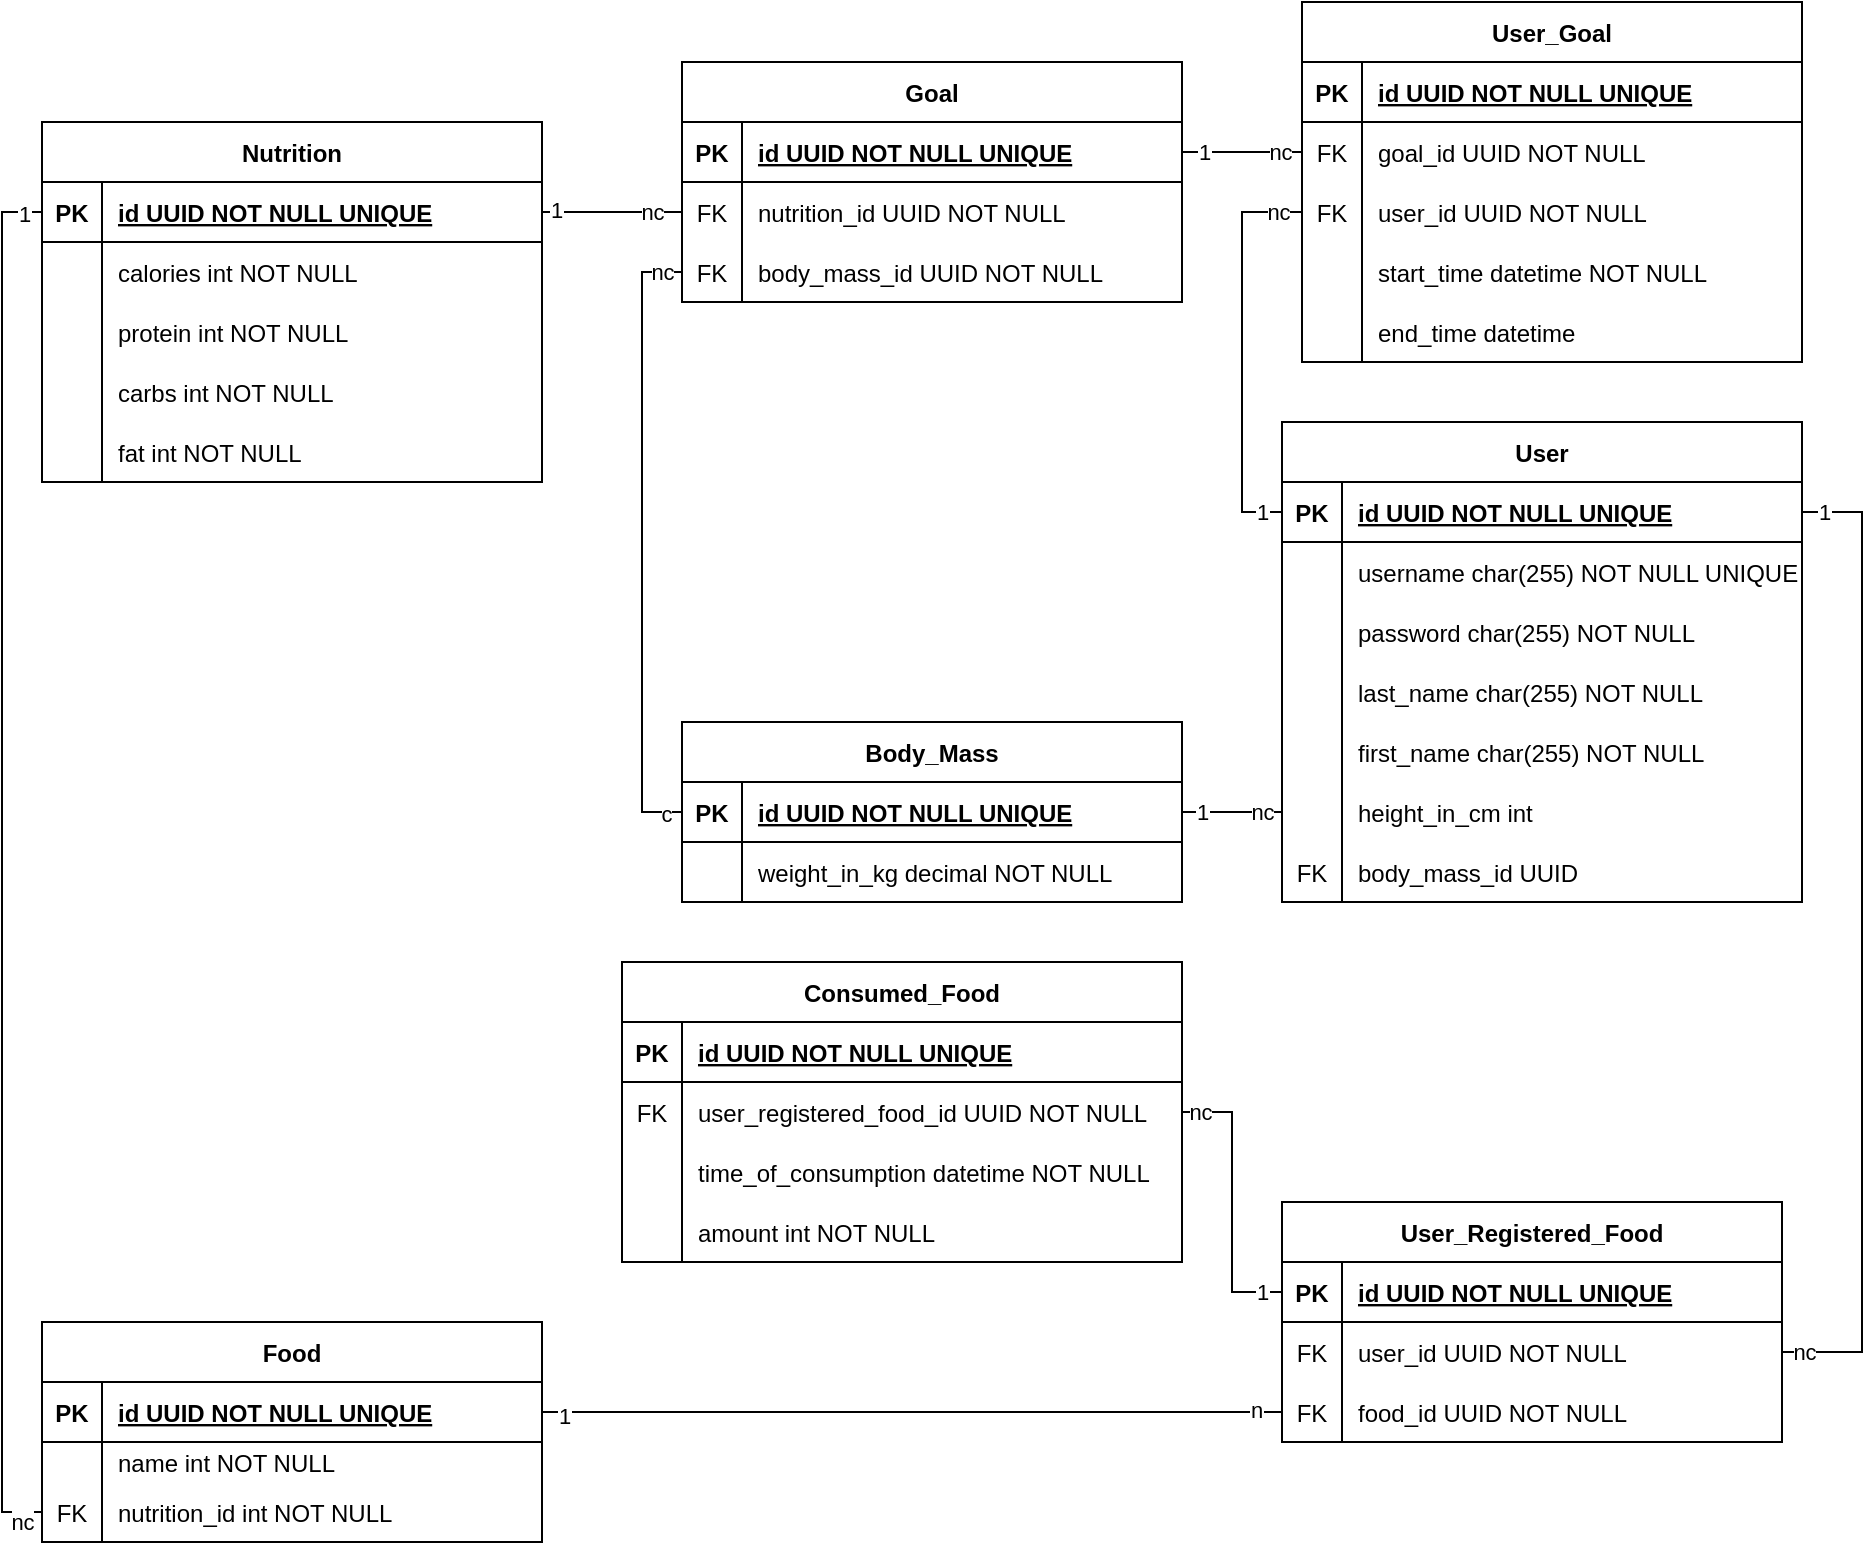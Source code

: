 <mxfile version="20.0.4" type="device"><diagram id="R2lEEEUBdFMjLlhIrx00" name="Page-1"><mxGraphModel dx="2272" dy="1980" grid="1" gridSize="10" guides="1" tooltips="1" connect="1" arrows="1" fold="1" page="1" pageScale="1" pageWidth="850" pageHeight="1100" math="0" shadow="0" extFonts="Permanent Marker^https://fonts.googleapis.com/css?family=Permanent+Marker"><root><mxCell id="0"/><mxCell id="1" parent="0"/><mxCell id="C-vyLk0tnHw3VtMMgP7b-2" value="Body_Mass" style="shape=table;startSize=30;container=1;collapsible=1;childLayout=tableLayout;fixedRows=1;rowLines=0;fontStyle=1;align=center;resizeLast=1;" parent="1" vertex="1"><mxGeometry x="100" y="150" width="250" height="90" as="geometry"/></mxCell><mxCell id="C-vyLk0tnHw3VtMMgP7b-3" value="" style="shape=partialRectangle;collapsible=0;dropTarget=0;pointerEvents=0;fillColor=none;points=[[0,0.5],[1,0.5]];portConstraint=eastwest;top=0;left=0;right=0;bottom=1;" parent="C-vyLk0tnHw3VtMMgP7b-2" vertex="1"><mxGeometry y="30" width="250" height="30" as="geometry"/></mxCell><mxCell id="C-vyLk0tnHw3VtMMgP7b-4" value="PK" style="shape=partialRectangle;overflow=hidden;connectable=0;fillColor=none;top=0;left=0;bottom=0;right=0;fontStyle=1;" parent="C-vyLk0tnHw3VtMMgP7b-3" vertex="1"><mxGeometry width="30" height="30" as="geometry"/></mxCell><mxCell id="C-vyLk0tnHw3VtMMgP7b-5" value="id UUID NOT NULL UNIQUE" style="shape=partialRectangle;overflow=hidden;connectable=0;fillColor=none;top=0;left=0;bottom=0;right=0;align=left;spacingLeft=6;fontStyle=5;" parent="C-vyLk0tnHw3VtMMgP7b-3" vertex="1"><mxGeometry x="30" width="220" height="30" as="geometry"/></mxCell><mxCell id="C-vyLk0tnHw3VtMMgP7b-6" value="" style="shape=partialRectangle;collapsible=0;dropTarget=0;pointerEvents=0;fillColor=none;points=[[0,0.5],[1,0.5]];portConstraint=eastwest;top=0;left=0;right=0;bottom=0;" parent="C-vyLk0tnHw3VtMMgP7b-2" vertex="1"><mxGeometry y="60" width="250" height="30" as="geometry"/></mxCell><mxCell id="C-vyLk0tnHw3VtMMgP7b-7" value="" style="shape=partialRectangle;overflow=hidden;connectable=0;fillColor=none;top=0;left=0;bottom=0;right=0;" parent="C-vyLk0tnHw3VtMMgP7b-6" vertex="1"><mxGeometry width="30" height="30" as="geometry"/></mxCell><mxCell id="C-vyLk0tnHw3VtMMgP7b-8" value="weight_in_kg decimal NOT NULL" style="shape=partialRectangle;overflow=hidden;connectable=0;fillColor=none;top=0;left=0;bottom=0;right=0;align=left;spacingLeft=6;" parent="C-vyLk0tnHw3VtMMgP7b-6" vertex="1"><mxGeometry x="30" width="220" height="30" as="geometry"/></mxCell><mxCell id="C-vyLk0tnHw3VtMMgP7b-23" value="User" style="shape=table;startSize=30;container=1;collapsible=1;childLayout=tableLayout;fixedRows=1;rowLines=0;fontStyle=1;align=center;resizeLast=1;" parent="1" vertex="1"><mxGeometry x="400" width="260" height="240" as="geometry"/></mxCell><mxCell id="C-vyLk0tnHw3VtMMgP7b-24" value="" style="shape=partialRectangle;collapsible=0;dropTarget=0;pointerEvents=0;fillColor=none;points=[[0,0.5],[1,0.5]];portConstraint=eastwest;top=0;left=0;right=0;bottom=1;" parent="C-vyLk0tnHw3VtMMgP7b-23" vertex="1"><mxGeometry y="30" width="260" height="30" as="geometry"/></mxCell><mxCell id="C-vyLk0tnHw3VtMMgP7b-25" value="PK" style="shape=partialRectangle;overflow=hidden;connectable=0;fillColor=none;top=0;left=0;bottom=0;right=0;fontStyle=1;" parent="C-vyLk0tnHw3VtMMgP7b-24" vertex="1"><mxGeometry width="30" height="30" as="geometry"><mxRectangle width="30" height="30" as="alternateBounds"/></mxGeometry></mxCell><mxCell id="C-vyLk0tnHw3VtMMgP7b-26" value="id UUID NOT NULL UNIQUE" style="shape=partialRectangle;overflow=hidden;connectable=0;fillColor=none;top=0;left=0;bottom=0;right=0;align=left;spacingLeft=6;fontStyle=5;" parent="C-vyLk0tnHw3VtMMgP7b-24" vertex="1"><mxGeometry x="30" width="230" height="30" as="geometry"><mxRectangle width="230" height="30" as="alternateBounds"/></mxGeometry></mxCell><mxCell id="C-vyLk0tnHw3VtMMgP7b-27" value="" style="shape=partialRectangle;collapsible=0;dropTarget=0;pointerEvents=0;fillColor=none;points=[[0,0.5],[1,0.5]];portConstraint=eastwest;top=0;left=0;right=0;bottom=0;" parent="C-vyLk0tnHw3VtMMgP7b-23" vertex="1"><mxGeometry y="60" width="260" height="30" as="geometry"/></mxCell><mxCell id="C-vyLk0tnHw3VtMMgP7b-28" value="" style="shape=partialRectangle;overflow=hidden;connectable=0;fillColor=none;top=0;left=0;bottom=0;right=0;" parent="C-vyLk0tnHw3VtMMgP7b-27" vertex="1"><mxGeometry width="30" height="30" as="geometry"><mxRectangle width="30" height="30" as="alternateBounds"/></mxGeometry></mxCell><mxCell id="C-vyLk0tnHw3VtMMgP7b-29" value="username char(255) NOT NULL UNIQUE" style="shape=partialRectangle;overflow=hidden;connectable=0;fillColor=none;top=0;left=0;bottom=0;right=0;align=left;spacingLeft=6;" parent="C-vyLk0tnHw3VtMMgP7b-27" vertex="1"><mxGeometry x="30" width="230" height="30" as="geometry"><mxRectangle width="230" height="30" as="alternateBounds"/></mxGeometry></mxCell><mxCell id="fMJom6vrsL6lcban5fbU-19" value="" style="shape=tableRow;horizontal=0;startSize=0;swimlaneHead=0;swimlaneBody=0;fillColor=none;collapsible=0;dropTarget=0;points=[[0,0.5],[1,0.5]];portConstraint=eastwest;top=0;left=0;right=0;bottom=0;" vertex="1" parent="C-vyLk0tnHw3VtMMgP7b-23"><mxGeometry y="90" width="260" height="30" as="geometry"/></mxCell><mxCell id="fMJom6vrsL6lcban5fbU-20" value="" style="shape=partialRectangle;connectable=0;fillColor=none;top=0;left=0;bottom=0;right=0;editable=1;overflow=hidden;" vertex="1" parent="fMJom6vrsL6lcban5fbU-19"><mxGeometry width="30" height="30" as="geometry"><mxRectangle width="30" height="30" as="alternateBounds"/></mxGeometry></mxCell><mxCell id="fMJom6vrsL6lcban5fbU-21" value="password char(255) NOT NULL " style="shape=partialRectangle;connectable=0;fillColor=none;top=0;left=0;bottom=0;right=0;align=left;spacingLeft=6;overflow=hidden;" vertex="1" parent="fMJom6vrsL6lcban5fbU-19"><mxGeometry x="30" width="230" height="30" as="geometry"><mxRectangle width="230" height="30" as="alternateBounds"/></mxGeometry></mxCell><mxCell id="_75GjJwP0XnBZ_rFwgks-5" value="" style="shape=partialRectangle;collapsible=0;dropTarget=0;pointerEvents=0;fillColor=none;points=[[0,0.5],[1,0.5]];portConstraint=eastwest;top=0;left=0;right=0;bottom=0;" parent="C-vyLk0tnHw3VtMMgP7b-23" vertex="1"><mxGeometry y="120" width="260" height="30" as="geometry"/></mxCell><mxCell id="_75GjJwP0XnBZ_rFwgks-6" value="" style="shape=partialRectangle;overflow=hidden;connectable=0;fillColor=none;top=0;left=0;bottom=0;right=0;" parent="_75GjJwP0XnBZ_rFwgks-5" vertex="1"><mxGeometry width="30" height="30" as="geometry"><mxRectangle width="30" height="30" as="alternateBounds"/></mxGeometry></mxCell><mxCell id="_75GjJwP0XnBZ_rFwgks-7" value="last_name char(255) NOT NULL " style="shape=partialRectangle;overflow=hidden;connectable=0;fillColor=none;top=0;left=0;bottom=0;right=0;align=left;spacingLeft=6;" parent="_75GjJwP0XnBZ_rFwgks-5" vertex="1"><mxGeometry x="30" width="230" height="30" as="geometry"><mxRectangle width="230" height="30" as="alternateBounds"/></mxGeometry></mxCell><mxCell id="_75GjJwP0XnBZ_rFwgks-2" value="" style="shape=partialRectangle;collapsible=0;dropTarget=0;pointerEvents=0;fillColor=none;points=[[0,0.5],[1,0.5]];portConstraint=eastwest;top=0;left=0;right=0;bottom=0;" parent="C-vyLk0tnHw3VtMMgP7b-23" vertex="1"><mxGeometry y="150" width="260" height="30" as="geometry"/></mxCell><mxCell id="_75GjJwP0XnBZ_rFwgks-3" value="" style="shape=partialRectangle;overflow=hidden;connectable=0;fillColor=none;top=0;left=0;bottom=0;right=0;" parent="_75GjJwP0XnBZ_rFwgks-2" vertex="1"><mxGeometry width="30" height="30" as="geometry"><mxRectangle width="30" height="30" as="alternateBounds"/></mxGeometry></mxCell><mxCell id="_75GjJwP0XnBZ_rFwgks-4" value="first_name char(255) NOT NULL " style="shape=partialRectangle;overflow=hidden;connectable=0;fillColor=none;top=0;left=0;bottom=0;right=0;align=left;spacingLeft=6;" parent="_75GjJwP0XnBZ_rFwgks-2" vertex="1"><mxGeometry x="30" width="230" height="30" as="geometry"><mxRectangle width="230" height="30" as="alternateBounds"/></mxGeometry></mxCell><mxCell id="_75GjJwP0XnBZ_rFwgks-8" value="" style="shape=partialRectangle;collapsible=0;dropTarget=0;pointerEvents=0;fillColor=none;points=[[0,0.5],[1,0.5]];portConstraint=eastwest;top=0;left=0;right=0;bottom=0;" parent="C-vyLk0tnHw3VtMMgP7b-23" vertex="1"><mxGeometry y="180" width="260" height="30" as="geometry"/></mxCell><mxCell id="_75GjJwP0XnBZ_rFwgks-9" value="" style="shape=partialRectangle;overflow=hidden;connectable=0;fillColor=none;top=0;left=0;bottom=0;right=0;" parent="_75GjJwP0XnBZ_rFwgks-8" vertex="1"><mxGeometry width="30" height="30" as="geometry"><mxRectangle width="30" height="30" as="alternateBounds"/></mxGeometry></mxCell><mxCell id="_75GjJwP0XnBZ_rFwgks-10" value="height_in_cm int " style="shape=partialRectangle;overflow=hidden;connectable=0;fillColor=none;top=0;left=0;bottom=0;right=0;align=left;spacingLeft=6;" parent="_75GjJwP0XnBZ_rFwgks-8" vertex="1"><mxGeometry x="30" width="230" height="30" as="geometry"><mxRectangle width="230" height="30" as="alternateBounds"/></mxGeometry></mxCell><mxCell id="_75GjJwP0XnBZ_rFwgks-11" value="" style="shape=partialRectangle;collapsible=0;dropTarget=0;pointerEvents=0;fillColor=none;points=[[0,0.5],[1,0.5]];portConstraint=eastwest;top=0;left=0;right=0;bottom=0;" parent="C-vyLk0tnHw3VtMMgP7b-23" vertex="1"><mxGeometry y="210" width="260" height="30" as="geometry"/></mxCell><mxCell id="_75GjJwP0XnBZ_rFwgks-12" value="FK" style="shape=partialRectangle;overflow=hidden;connectable=0;fillColor=none;top=0;left=0;bottom=0;right=0;" parent="_75GjJwP0XnBZ_rFwgks-11" vertex="1"><mxGeometry width="30" height="30" as="geometry"><mxRectangle width="30" height="30" as="alternateBounds"/></mxGeometry></mxCell><mxCell id="_75GjJwP0XnBZ_rFwgks-13" value="body_mass_id UUID" style="shape=partialRectangle;overflow=hidden;connectable=0;fillColor=none;top=0;left=0;bottom=0;right=0;align=left;spacingLeft=6;" parent="_75GjJwP0XnBZ_rFwgks-11" vertex="1"><mxGeometry x="30" width="230" height="30" as="geometry"><mxRectangle width="230" height="30" as="alternateBounds"/></mxGeometry></mxCell><mxCell id="_75GjJwP0XnBZ_rFwgks-14" value="Goal" style="shape=table;startSize=30;container=1;collapsible=1;childLayout=tableLayout;fixedRows=1;rowLines=0;fontStyle=1;align=center;resizeLast=1;" parent="1" vertex="1"><mxGeometry x="100" y="-180" width="250" height="120" as="geometry"/></mxCell><mxCell id="_75GjJwP0XnBZ_rFwgks-15" value="" style="shape=partialRectangle;collapsible=0;dropTarget=0;pointerEvents=0;fillColor=none;points=[[0,0.5],[1,0.5]];portConstraint=eastwest;top=0;left=0;right=0;bottom=1;" parent="_75GjJwP0XnBZ_rFwgks-14" vertex="1"><mxGeometry y="30" width="250" height="30" as="geometry"/></mxCell><mxCell id="_75GjJwP0XnBZ_rFwgks-16" value="PK" style="shape=partialRectangle;overflow=hidden;connectable=0;fillColor=none;top=0;left=0;bottom=0;right=0;fontStyle=1;" parent="_75GjJwP0XnBZ_rFwgks-15" vertex="1"><mxGeometry width="30" height="30" as="geometry"><mxRectangle width="30" height="30" as="alternateBounds"/></mxGeometry></mxCell><mxCell id="_75GjJwP0XnBZ_rFwgks-17" value="id UUID NOT NULL UNIQUE" style="shape=partialRectangle;overflow=hidden;connectable=0;fillColor=none;top=0;left=0;bottom=0;right=0;align=left;spacingLeft=6;fontStyle=5;" parent="_75GjJwP0XnBZ_rFwgks-15" vertex="1"><mxGeometry x="30" width="220" height="30" as="geometry"><mxRectangle width="220" height="30" as="alternateBounds"/></mxGeometry></mxCell><mxCell id="_75GjJwP0XnBZ_rFwgks-18" value="" style="shape=partialRectangle;collapsible=0;dropTarget=0;pointerEvents=0;fillColor=none;points=[[0,0.5],[1,0.5]];portConstraint=eastwest;top=0;left=0;right=0;bottom=0;" parent="_75GjJwP0XnBZ_rFwgks-14" vertex="1"><mxGeometry y="60" width="250" height="30" as="geometry"/></mxCell><mxCell id="_75GjJwP0XnBZ_rFwgks-19" value="FK" style="shape=partialRectangle;overflow=hidden;connectable=0;fillColor=none;top=0;left=0;bottom=0;right=0;" parent="_75GjJwP0XnBZ_rFwgks-18" vertex="1"><mxGeometry width="30" height="30" as="geometry"><mxRectangle width="30" height="30" as="alternateBounds"/></mxGeometry></mxCell><mxCell id="_75GjJwP0XnBZ_rFwgks-20" value="nutrition_id UUID NOT NULL" style="shape=partialRectangle;overflow=hidden;connectable=0;fillColor=none;top=0;left=0;bottom=0;right=0;align=left;spacingLeft=6;" parent="_75GjJwP0XnBZ_rFwgks-18" vertex="1"><mxGeometry x="30" width="220" height="30" as="geometry"><mxRectangle width="220" height="30" as="alternateBounds"/></mxGeometry></mxCell><mxCell id="_75GjJwP0XnBZ_rFwgks-21" value="" style="shape=partialRectangle;collapsible=0;dropTarget=0;pointerEvents=0;fillColor=none;points=[[0,0.5],[1,0.5]];portConstraint=eastwest;top=0;left=0;right=0;bottom=0;" parent="_75GjJwP0XnBZ_rFwgks-14" vertex="1"><mxGeometry y="90" width="250" height="30" as="geometry"/></mxCell><mxCell id="_75GjJwP0XnBZ_rFwgks-22" value="FK" style="shape=partialRectangle;overflow=hidden;connectable=0;fillColor=none;top=0;left=0;bottom=0;right=0;" parent="_75GjJwP0XnBZ_rFwgks-21" vertex="1"><mxGeometry width="30" height="30" as="geometry"><mxRectangle width="30" height="30" as="alternateBounds"/></mxGeometry></mxCell><mxCell id="_75GjJwP0XnBZ_rFwgks-23" value="body_mass_id UUID NOT NULL" style="shape=partialRectangle;overflow=hidden;connectable=0;fillColor=none;top=0;left=0;bottom=0;right=0;align=left;spacingLeft=6;" parent="_75GjJwP0XnBZ_rFwgks-21" vertex="1"><mxGeometry x="30" width="220" height="30" as="geometry"><mxRectangle width="220" height="30" as="alternateBounds"/></mxGeometry></mxCell><mxCell id="_75GjJwP0XnBZ_rFwgks-24" value="User_Goal" style="shape=table;startSize=30;container=1;collapsible=1;childLayout=tableLayout;fixedRows=1;rowLines=0;fontStyle=1;align=center;resizeLast=1;" parent="1" vertex="1"><mxGeometry x="410" y="-210" width="250" height="180" as="geometry"/></mxCell><mxCell id="_75GjJwP0XnBZ_rFwgks-25" value="" style="shape=partialRectangle;collapsible=0;dropTarget=0;pointerEvents=0;fillColor=none;points=[[0,0.5],[1,0.5]];portConstraint=eastwest;top=0;left=0;right=0;bottom=1;" parent="_75GjJwP0XnBZ_rFwgks-24" vertex="1"><mxGeometry y="30" width="250" height="30" as="geometry"/></mxCell><mxCell id="_75GjJwP0XnBZ_rFwgks-26" value="PK" style="shape=partialRectangle;overflow=hidden;connectable=0;fillColor=none;top=0;left=0;bottom=0;right=0;fontStyle=1;" parent="_75GjJwP0XnBZ_rFwgks-25" vertex="1"><mxGeometry width="30" height="30" as="geometry"><mxRectangle width="30" height="30" as="alternateBounds"/></mxGeometry></mxCell><mxCell id="_75GjJwP0XnBZ_rFwgks-27" value="id UUID NOT NULL UNIQUE" style="shape=partialRectangle;overflow=hidden;connectable=0;fillColor=none;top=0;left=0;bottom=0;right=0;align=left;spacingLeft=6;fontStyle=5;" parent="_75GjJwP0XnBZ_rFwgks-25" vertex="1"><mxGeometry x="30" width="220" height="30" as="geometry"><mxRectangle width="220" height="30" as="alternateBounds"/></mxGeometry></mxCell><mxCell id="_75GjJwP0XnBZ_rFwgks-31" value="" style="shape=partialRectangle;collapsible=0;dropTarget=0;pointerEvents=0;fillColor=none;points=[[0,0.5],[1,0.5]];portConstraint=eastwest;top=0;left=0;right=0;bottom=0;" parent="_75GjJwP0XnBZ_rFwgks-24" vertex="1"><mxGeometry y="60" width="250" height="30" as="geometry"/></mxCell><mxCell id="_75GjJwP0XnBZ_rFwgks-32" value="FK" style="shape=partialRectangle;overflow=hidden;connectable=0;fillColor=none;top=0;left=0;bottom=0;right=0;" parent="_75GjJwP0XnBZ_rFwgks-31" vertex="1"><mxGeometry width="30" height="30" as="geometry"><mxRectangle width="30" height="30" as="alternateBounds"/></mxGeometry></mxCell><mxCell id="_75GjJwP0XnBZ_rFwgks-33" value="goal_id UUID NOT NULL" style="shape=partialRectangle;overflow=hidden;connectable=0;fillColor=none;top=0;left=0;bottom=0;right=0;align=left;spacingLeft=6;" parent="_75GjJwP0XnBZ_rFwgks-31" vertex="1"><mxGeometry x="30" width="220" height="30" as="geometry"><mxRectangle width="220" height="30" as="alternateBounds"/></mxGeometry></mxCell><mxCell id="_75GjJwP0XnBZ_rFwgks-28" value="" style="shape=partialRectangle;collapsible=0;dropTarget=0;pointerEvents=0;fillColor=none;points=[[0,0.5],[1,0.5]];portConstraint=eastwest;top=0;left=0;right=0;bottom=0;" parent="_75GjJwP0XnBZ_rFwgks-24" vertex="1"><mxGeometry y="90" width="250" height="30" as="geometry"/></mxCell><mxCell id="_75GjJwP0XnBZ_rFwgks-29" value="FK" style="shape=partialRectangle;overflow=hidden;connectable=0;fillColor=none;top=0;left=0;bottom=0;right=0;" parent="_75GjJwP0XnBZ_rFwgks-28" vertex="1"><mxGeometry width="30" height="30" as="geometry"><mxRectangle width="30" height="30" as="alternateBounds"/></mxGeometry></mxCell><mxCell id="_75GjJwP0XnBZ_rFwgks-30" value="user_id UUID NOT NULL" style="shape=partialRectangle;overflow=hidden;connectable=0;fillColor=none;top=0;left=0;bottom=0;right=0;align=left;spacingLeft=6;" parent="_75GjJwP0XnBZ_rFwgks-28" vertex="1"><mxGeometry x="30" width="220" height="30" as="geometry"><mxRectangle width="220" height="30" as="alternateBounds"/></mxGeometry></mxCell><mxCell id="_75GjJwP0XnBZ_rFwgks-34" value="" style="shape=partialRectangle;collapsible=0;dropTarget=0;pointerEvents=0;fillColor=none;points=[[0,0.5],[1,0.5]];portConstraint=eastwest;top=0;left=0;right=0;bottom=0;" parent="_75GjJwP0XnBZ_rFwgks-24" vertex="1"><mxGeometry y="120" width="250" height="30" as="geometry"/></mxCell><mxCell id="_75GjJwP0XnBZ_rFwgks-35" value="" style="shape=partialRectangle;overflow=hidden;connectable=0;fillColor=none;top=0;left=0;bottom=0;right=0;" parent="_75GjJwP0XnBZ_rFwgks-34" vertex="1"><mxGeometry width="30" height="30" as="geometry"><mxRectangle width="30" height="30" as="alternateBounds"/></mxGeometry></mxCell><mxCell id="_75GjJwP0XnBZ_rFwgks-36" value="start_time datetime NOT NULL" style="shape=partialRectangle;overflow=hidden;connectable=0;fillColor=none;top=0;left=0;bottom=0;right=0;align=left;spacingLeft=6;" parent="_75GjJwP0XnBZ_rFwgks-34" vertex="1"><mxGeometry x="30" width="220" height="30" as="geometry"><mxRectangle width="220" height="30" as="alternateBounds"/></mxGeometry></mxCell><mxCell id="_75GjJwP0XnBZ_rFwgks-38" value="" style="shape=partialRectangle;collapsible=0;dropTarget=0;pointerEvents=0;fillColor=none;points=[[0,0.5],[1,0.5]];portConstraint=eastwest;top=0;left=0;right=0;bottom=0;" parent="_75GjJwP0XnBZ_rFwgks-24" vertex="1"><mxGeometry y="150" width="250" height="30" as="geometry"/></mxCell><mxCell id="_75GjJwP0XnBZ_rFwgks-39" value="" style="shape=partialRectangle;overflow=hidden;connectable=0;fillColor=none;top=0;left=0;bottom=0;right=0;" parent="_75GjJwP0XnBZ_rFwgks-38" vertex="1"><mxGeometry width="30" height="30" as="geometry"><mxRectangle width="30" height="30" as="alternateBounds"/></mxGeometry></mxCell><mxCell id="_75GjJwP0XnBZ_rFwgks-40" value="end_time datetime" style="shape=partialRectangle;overflow=hidden;connectable=0;fillColor=none;top=0;left=0;bottom=0;right=0;align=left;spacingLeft=6;" parent="_75GjJwP0XnBZ_rFwgks-38" vertex="1"><mxGeometry x="30" width="220" height="30" as="geometry"><mxRectangle width="220" height="30" as="alternateBounds"/></mxGeometry></mxCell><mxCell id="_75GjJwP0XnBZ_rFwgks-45" style="edgeStyle=orthogonalEdgeStyle;rounded=0;orthogonalLoop=1;jettySize=auto;html=1;endArrow=none;endFill=0;" parent="1" source="_75GjJwP0XnBZ_rFwgks-31" target="_75GjJwP0XnBZ_rFwgks-15" edge="1"><mxGeometry relative="1" as="geometry"/></mxCell><mxCell id="_75GjJwP0XnBZ_rFwgks-162" value="nc" style="edgeLabel;html=1;align=center;verticalAlign=middle;resizable=0;points=[];" parent="_75GjJwP0XnBZ_rFwgks-45" vertex="1" connectable="0"><mxGeometry x="-0.753" relative="1" as="geometry"><mxPoint x="-3.81" as="offset"/></mxGeometry></mxCell><mxCell id="_75GjJwP0XnBZ_rFwgks-163" value="1" style="edgeLabel;html=1;align=center;verticalAlign=middle;resizable=0;points=[];" parent="_75GjJwP0XnBZ_rFwgks-45" vertex="1" connectable="0"><mxGeometry x="0.88" relative="1" as="geometry"><mxPoint x="6.98" as="offset"/></mxGeometry></mxCell><mxCell id="_75GjJwP0XnBZ_rFwgks-47" style="edgeStyle=orthogonalEdgeStyle;rounded=0;orthogonalLoop=1;jettySize=auto;html=1;endArrow=none;endFill=0;" parent="1" source="C-vyLk0tnHw3VtMMgP7b-23" target="C-vyLk0tnHw3VtMMgP7b-3" edge="1"><mxGeometry relative="1" as="geometry"><Array as="points"><mxPoint x="390" y="195"/><mxPoint x="390" y="195"/></Array></mxGeometry></mxCell><mxCell id="_75GjJwP0XnBZ_rFwgks-156" value="nc" style="edgeLabel;html=1;align=center;verticalAlign=middle;resizable=0;points=[];" parent="_75GjJwP0XnBZ_rFwgks-47" vertex="1" connectable="0"><mxGeometry x="-0.691" relative="1" as="geometry"><mxPoint x="-2.29" as="offset"/></mxGeometry></mxCell><mxCell id="_75GjJwP0XnBZ_rFwgks-157" value="1" style="edgeLabel;html=1;align=center;verticalAlign=middle;resizable=0;points=[];" parent="_75GjJwP0XnBZ_rFwgks-47" vertex="1" connectable="0"><mxGeometry x="0.605" relative="1" as="geometry"><mxPoint as="offset"/></mxGeometry></mxCell><mxCell id="_75GjJwP0XnBZ_rFwgks-49" style="edgeStyle=orthogonalEdgeStyle;rounded=0;orthogonalLoop=1;jettySize=auto;html=1;endArrow=none;endFill=0;" parent="1" source="_75GjJwP0XnBZ_rFwgks-21" target="C-vyLk0tnHw3VtMMgP7b-3" edge="1"><mxGeometry relative="1" as="geometry"><Array as="points"><mxPoint x="80" y="-75"/><mxPoint x="80" y="195"/></Array></mxGeometry></mxCell><mxCell id="_75GjJwP0XnBZ_rFwgks-158" value="c" style="edgeLabel;html=1;align=center;verticalAlign=middle;resizable=0;points=[];" parent="_75GjJwP0XnBZ_rFwgks-49" vertex="1" connectable="0"><mxGeometry x="0.946" y="-1" relative="1" as="geometry"><mxPoint as="offset"/></mxGeometry></mxCell><mxCell id="_75GjJwP0XnBZ_rFwgks-159" value="nc" style="edgeLabel;html=1;align=center;verticalAlign=middle;resizable=0;points=[];" parent="_75GjJwP0XnBZ_rFwgks-49" vertex="1" connectable="0"><mxGeometry x="-0.957" relative="1" as="geometry"><mxPoint x="-3.4" as="offset"/></mxGeometry></mxCell><mxCell id="_75GjJwP0XnBZ_rFwgks-50" style="edgeStyle=orthogonalEdgeStyle;rounded=0;orthogonalLoop=1;jettySize=auto;html=1;endArrow=none;endFill=0;" parent="1" source="_75GjJwP0XnBZ_rFwgks-28" target="C-vyLk0tnHw3VtMMgP7b-24" edge="1"><mxGeometry relative="1" as="geometry"><Array as="points"><mxPoint x="380" y="-105"/><mxPoint x="380" y="45"/></Array></mxGeometry></mxCell><mxCell id="_75GjJwP0XnBZ_rFwgks-160" value="1" style="edgeLabel;html=1;align=center;verticalAlign=middle;resizable=0;points=[];" parent="_75GjJwP0XnBZ_rFwgks-50" vertex="1" connectable="0"><mxGeometry x="0.849" relative="1" as="geometry"><mxPoint x="4.36" as="offset"/></mxGeometry></mxCell><mxCell id="_75GjJwP0XnBZ_rFwgks-161" value="nc" style="edgeLabel;html=1;align=center;verticalAlign=middle;resizable=0;points=[];" parent="_75GjJwP0XnBZ_rFwgks-50" vertex="1" connectable="0"><mxGeometry x="-0.878" relative="1" as="geometry"><mxPoint as="offset"/></mxGeometry></mxCell><mxCell id="_75GjJwP0XnBZ_rFwgks-51" value="Nutrition" style="shape=table;startSize=30;container=1;collapsible=1;childLayout=tableLayout;fixedRows=1;rowLines=0;fontStyle=1;align=center;resizeLast=1;" parent="1" vertex="1"><mxGeometry x="-220" y="-150" width="250" height="180" as="geometry"/></mxCell><mxCell id="_75GjJwP0XnBZ_rFwgks-52" value="" style="shape=partialRectangle;collapsible=0;dropTarget=0;pointerEvents=0;fillColor=none;points=[[0,0.5],[1,0.5]];portConstraint=eastwest;top=0;left=0;right=0;bottom=1;" parent="_75GjJwP0XnBZ_rFwgks-51" vertex="1"><mxGeometry y="30" width="250" height="30" as="geometry"/></mxCell><mxCell id="_75GjJwP0XnBZ_rFwgks-53" value="PK" style="shape=partialRectangle;overflow=hidden;connectable=0;fillColor=none;top=0;left=0;bottom=0;right=0;fontStyle=1;" parent="_75GjJwP0XnBZ_rFwgks-52" vertex="1"><mxGeometry width="30" height="30" as="geometry"><mxRectangle width="30" height="30" as="alternateBounds"/></mxGeometry></mxCell><mxCell id="_75GjJwP0XnBZ_rFwgks-54" value="id UUID NOT NULL UNIQUE" style="shape=partialRectangle;overflow=hidden;connectable=0;fillColor=none;top=0;left=0;bottom=0;right=0;align=left;spacingLeft=6;fontStyle=5;" parent="_75GjJwP0XnBZ_rFwgks-52" vertex="1"><mxGeometry x="30" width="220" height="30" as="geometry"><mxRectangle width="220" height="30" as="alternateBounds"/></mxGeometry></mxCell><mxCell id="_75GjJwP0XnBZ_rFwgks-55" value="" style="shape=partialRectangle;collapsible=0;dropTarget=0;pointerEvents=0;fillColor=none;points=[[0,0.5],[1,0.5]];portConstraint=eastwest;top=0;left=0;right=0;bottom=0;" parent="_75GjJwP0XnBZ_rFwgks-51" vertex="1"><mxGeometry y="60" width="250" height="30" as="geometry"/></mxCell><mxCell id="_75GjJwP0XnBZ_rFwgks-56" value="" style="shape=partialRectangle;overflow=hidden;connectable=0;fillColor=none;top=0;left=0;bottom=0;right=0;" parent="_75GjJwP0XnBZ_rFwgks-55" vertex="1"><mxGeometry width="30" height="30" as="geometry"><mxRectangle width="30" height="30" as="alternateBounds"/></mxGeometry></mxCell><mxCell id="_75GjJwP0XnBZ_rFwgks-57" value="calories int NOT NULL" style="shape=partialRectangle;overflow=hidden;connectable=0;fillColor=none;top=0;left=0;bottom=0;right=0;align=left;spacingLeft=6;" parent="_75GjJwP0XnBZ_rFwgks-55" vertex="1"><mxGeometry x="30" width="220" height="30" as="geometry"><mxRectangle width="220" height="30" as="alternateBounds"/></mxGeometry></mxCell><mxCell id="_75GjJwP0XnBZ_rFwgks-58" value="" style="shape=partialRectangle;collapsible=0;dropTarget=0;pointerEvents=0;fillColor=none;points=[[0,0.5],[1,0.5]];portConstraint=eastwest;top=0;left=0;right=0;bottom=0;" parent="_75GjJwP0XnBZ_rFwgks-51" vertex="1"><mxGeometry y="90" width="250" height="30" as="geometry"/></mxCell><mxCell id="_75GjJwP0XnBZ_rFwgks-59" value="" style="shape=partialRectangle;overflow=hidden;connectable=0;fillColor=none;top=0;left=0;bottom=0;right=0;" parent="_75GjJwP0XnBZ_rFwgks-58" vertex="1"><mxGeometry width="30" height="30" as="geometry"><mxRectangle width="30" height="30" as="alternateBounds"/></mxGeometry></mxCell><mxCell id="_75GjJwP0XnBZ_rFwgks-60" value="protein int NOT NULL" style="shape=partialRectangle;overflow=hidden;connectable=0;fillColor=none;top=0;left=0;bottom=0;right=0;align=left;spacingLeft=6;" parent="_75GjJwP0XnBZ_rFwgks-58" vertex="1"><mxGeometry x="30" width="220" height="30" as="geometry"><mxRectangle width="220" height="30" as="alternateBounds"/></mxGeometry></mxCell><mxCell id="_75GjJwP0XnBZ_rFwgks-61" value="" style="shape=partialRectangle;collapsible=0;dropTarget=0;pointerEvents=0;fillColor=none;points=[[0,0.5],[1,0.5]];portConstraint=eastwest;top=0;left=0;right=0;bottom=0;" parent="_75GjJwP0XnBZ_rFwgks-51" vertex="1"><mxGeometry y="120" width="250" height="30" as="geometry"/></mxCell><mxCell id="_75GjJwP0XnBZ_rFwgks-62" value="" style="shape=partialRectangle;overflow=hidden;connectable=0;fillColor=none;top=0;left=0;bottom=0;right=0;" parent="_75GjJwP0XnBZ_rFwgks-61" vertex="1"><mxGeometry width="30" height="30" as="geometry"><mxRectangle width="30" height="30" as="alternateBounds"/></mxGeometry></mxCell><mxCell id="_75GjJwP0XnBZ_rFwgks-63" value="carbs int NOT NULL" style="shape=partialRectangle;overflow=hidden;connectable=0;fillColor=none;top=0;left=0;bottom=0;right=0;align=left;spacingLeft=6;" parent="_75GjJwP0XnBZ_rFwgks-61" vertex="1"><mxGeometry x="30" width="220" height="30" as="geometry"><mxRectangle width="220" height="30" as="alternateBounds"/></mxGeometry></mxCell><mxCell id="_75GjJwP0XnBZ_rFwgks-64" value="" style="shape=partialRectangle;collapsible=0;dropTarget=0;pointerEvents=0;fillColor=none;points=[[0,0.5],[1,0.5]];portConstraint=eastwest;top=0;left=0;right=0;bottom=0;" parent="_75GjJwP0XnBZ_rFwgks-51" vertex="1"><mxGeometry y="150" width="250" height="30" as="geometry"/></mxCell><mxCell id="_75GjJwP0XnBZ_rFwgks-65" value="" style="shape=partialRectangle;overflow=hidden;connectable=0;fillColor=none;top=0;left=0;bottom=0;right=0;" parent="_75GjJwP0XnBZ_rFwgks-64" vertex="1"><mxGeometry width="30" height="30" as="geometry"><mxRectangle width="30" height="30" as="alternateBounds"/></mxGeometry></mxCell><mxCell id="_75GjJwP0XnBZ_rFwgks-66" value="fat int NOT NULL" style="shape=partialRectangle;overflow=hidden;connectable=0;fillColor=none;top=0;left=0;bottom=0;right=0;align=left;spacingLeft=6;" parent="_75GjJwP0XnBZ_rFwgks-64" vertex="1"><mxGeometry x="30" width="220" height="30" as="geometry"><mxRectangle width="220" height="30" as="alternateBounds"/></mxGeometry></mxCell><mxCell id="_75GjJwP0XnBZ_rFwgks-67" style="edgeStyle=orthogonalEdgeStyle;rounded=0;orthogonalLoop=1;jettySize=auto;html=1;endArrow=none;endFill=0;" parent="1" source="_75GjJwP0XnBZ_rFwgks-18" target="_75GjJwP0XnBZ_rFwgks-52" edge="1"><mxGeometry relative="1" as="geometry"/></mxCell><mxCell id="_75GjJwP0XnBZ_rFwgks-164" value="nc" style="edgeLabel;html=1;align=center;verticalAlign=middle;resizable=0;points=[];" parent="_75GjJwP0XnBZ_rFwgks-67" vertex="1" connectable="0"><mxGeometry x="-0.764" relative="1" as="geometry"><mxPoint x="-6.77" as="offset"/></mxGeometry></mxCell><mxCell id="_75GjJwP0XnBZ_rFwgks-165" value="1" style="edgeLabel;html=1;align=center;verticalAlign=middle;resizable=0;points=[];" parent="_75GjJwP0XnBZ_rFwgks-67" vertex="1" connectable="0"><mxGeometry x="0.821" y="-1" relative="1" as="geometry"><mxPoint as="offset"/></mxGeometry></mxCell><mxCell id="_75GjJwP0XnBZ_rFwgks-68" value="Food" style="shape=table;startSize=30;container=1;collapsible=1;childLayout=tableLayout;fixedRows=1;rowLines=0;fontStyle=1;align=center;resizeLast=1;" parent="1" vertex="1"><mxGeometry x="-220" y="450" width="250" height="110" as="geometry"/></mxCell><mxCell id="_75GjJwP0XnBZ_rFwgks-69" value="" style="shape=partialRectangle;collapsible=0;dropTarget=0;pointerEvents=0;fillColor=none;points=[[0,0.5],[1,0.5]];portConstraint=eastwest;top=0;left=0;right=0;bottom=1;" parent="_75GjJwP0XnBZ_rFwgks-68" vertex="1"><mxGeometry y="30" width="250" height="30" as="geometry"/></mxCell><mxCell id="_75GjJwP0XnBZ_rFwgks-70" value="PK" style="shape=partialRectangle;overflow=hidden;connectable=0;fillColor=none;top=0;left=0;bottom=0;right=0;fontStyle=1;" parent="_75GjJwP0XnBZ_rFwgks-69" vertex="1"><mxGeometry width="30" height="30" as="geometry"/></mxCell><mxCell id="_75GjJwP0XnBZ_rFwgks-71" value="id UUID NOT NULL UNIQUE" style="shape=partialRectangle;overflow=hidden;connectable=0;fillColor=none;top=0;left=0;bottom=0;right=0;align=left;spacingLeft=6;fontStyle=5;" parent="_75GjJwP0XnBZ_rFwgks-69" vertex="1"><mxGeometry x="30" width="220" height="30" as="geometry"/></mxCell><mxCell id="_75GjJwP0XnBZ_rFwgks-72" value="" style="shape=partialRectangle;collapsible=0;dropTarget=0;pointerEvents=0;fillColor=none;points=[[0,0.5],[1,0.5]];portConstraint=eastwest;top=0;left=0;right=0;bottom=0;" parent="_75GjJwP0XnBZ_rFwgks-68" vertex="1"><mxGeometry y="60" width="250" height="20" as="geometry"/></mxCell><mxCell id="_75GjJwP0XnBZ_rFwgks-73" value="" style="shape=partialRectangle;overflow=hidden;connectable=0;fillColor=none;top=0;left=0;bottom=0;right=0;" parent="_75GjJwP0XnBZ_rFwgks-72" vertex="1"><mxGeometry width="30" height="20" as="geometry"/></mxCell><mxCell id="_75GjJwP0XnBZ_rFwgks-74" value="name int NOT NULL" style="shape=partialRectangle;overflow=hidden;connectable=0;fillColor=none;top=0;left=0;bottom=0;right=0;align=left;spacingLeft=6;" parent="_75GjJwP0XnBZ_rFwgks-72" vertex="1"><mxGeometry x="30" width="220" height="20" as="geometry"/></mxCell><mxCell id="_75GjJwP0XnBZ_rFwgks-75" value="" style="shape=partialRectangle;collapsible=0;dropTarget=0;pointerEvents=0;fillColor=none;points=[[0,0.5],[1,0.5]];portConstraint=eastwest;top=0;left=0;right=0;bottom=0;" parent="_75GjJwP0XnBZ_rFwgks-68" vertex="1"><mxGeometry y="80" width="250" height="30" as="geometry"/></mxCell><mxCell id="_75GjJwP0XnBZ_rFwgks-76" value="FK" style="shape=partialRectangle;overflow=hidden;connectable=0;fillColor=none;top=0;left=0;bottom=0;right=0;" parent="_75GjJwP0XnBZ_rFwgks-75" vertex="1"><mxGeometry width="30" height="30" as="geometry"/></mxCell><mxCell id="_75GjJwP0XnBZ_rFwgks-77" value="nutrition_id int NOT NULL" style="shape=partialRectangle;overflow=hidden;connectable=0;fillColor=none;top=0;left=0;bottom=0;right=0;align=left;spacingLeft=6;" parent="_75GjJwP0XnBZ_rFwgks-75" vertex="1"><mxGeometry x="30" width="220" height="30" as="geometry"/></mxCell><mxCell id="_75GjJwP0XnBZ_rFwgks-85" value="User_Registered_Food" style="shape=table;startSize=30;container=1;collapsible=1;childLayout=tableLayout;fixedRows=1;rowLines=0;fontStyle=1;align=center;resizeLast=1;" parent="1" vertex="1"><mxGeometry x="400" y="390" width="250" height="120" as="geometry"/></mxCell><mxCell id="_75GjJwP0XnBZ_rFwgks-86" value="" style="shape=partialRectangle;collapsible=0;dropTarget=0;pointerEvents=0;fillColor=none;points=[[0,0.5],[1,0.5]];portConstraint=eastwest;top=0;left=0;right=0;bottom=1;" parent="_75GjJwP0XnBZ_rFwgks-85" vertex="1"><mxGeometry y="30" width="250" height="30" as="geometry"/></mxCell><mxCell id="_75GjJwP0XnBZ_rFwgks-87" value="PK" style="shape=partialRectangle;overflow=hidden;connectable=0;fillColor=none;top=0;left=0;bottom=0;right=0;fontStyle=1;" parent="_75GjJwP0XnBZ_rFwgks-86" vertex="1"><mxGeometry width="30" height="30" as="geometry"/></mxCell><mxCell id="_75GjJwP0XnBZ_rFwgks-88" value="id UUID NOT NULL UNIQUE" style="shape=partialRectangle;overflow=hidden;connectable=0;fillColor=none;top=0;left=0;bottom=0;right=0;align=left;spacingLeft=6;fontStyle=5;" parent="_75GjJwP0XnBZ_rFwgks-86" vertex="1"><mxGeometry x="30" width="220" height="30" as="geometry"/></mxCell><mxCell id="_75GjJwP0XnBZ_rFwgks-89" value="" style="shape=partialRectangle;collapsible=0;dropTarget=0;pointerEvents=0;fillColor=none;points=[[0,0.5],[1,0.5]];portConstraint=eastwest;top=0;left=0;right=0;bottom=0;" parent="_75GjJwP0XnBZ_rFwgks-85" vertex="1"><mxGeometry y="60" width="250" height="30" as="geometry"/></mxCell><mxCell id="_75GjJwP0XnBZ_rFwgks-90" value="FK" style="shape=partialRectangle;overflow=hidden;connectable=0;fillColor=none;top=0;left=0;bottom=0;right=0;" parent="_75GjJwP0XnBZ_rFwgks-89" vertex="1"><mxGeometry width="30" height="30" as="geometry"/></mxCell><mxCell id="_75GjJwP0XnBZ_rFwgks-91" value="user_id UUID NOT NULL" style="shape=partialRectangle;overflow=hidden;connectable=0;fillColor=none;top=0;left=0;bottom=0;right=0;align=left;spacingLeft=6;" parent="_75GjJwP0XnBZ_rFwgks-89" vertex="1"><mxGeometry x="30" width="220" height="30" as="geometry"/></mxCell><mxCell id="_75GjJwP0XnBZ_rFwgks-92" value="" style="shape=partialRectangle;collapsible=0;dropTarget=0;pointerEvents=0;fillColor=none;points=[[0,0.5],[1,0.5]];portConstraint=eastwest;top=0;left=0;right=0;bottom=0;" parent="_75GjJwP0XnBZ_rFwgks-85" vertex="1"><mxGeometry y="90" width="250" height="30" as="geometry"/></mxCell><mxCell id="_75GjJwP0XnBZ_rFwgks-93" value="FK" style="shape=partialRectangle;overflow=hidden;connectable=0;fillColor=none;top=0;left=0;bottom=0;right=0;" parent="_75GjJwP0XnBZ_rFwgks-92" vertex="1"><mxGeometry width="30" height="30" as="geometry"/></mxCell><mxCell id="_75GjJwP0XnBZ_rFwgks-94" value="food_id UUID NOT NULL" style="shape=partialRectangle;overflow=hidden;connectable=0;fillColor=none;top=0;left=0;bottom=0;right=0;align=left;spacingLeft=6;" parent="_75GjJwP0XnBZ_rFwgks-92" vertex="1"><mxGeometry x="30" width="220" height="30" as="geometry"/></mxCell><mxCell id="_75GjJwP0XnBZ_rFwgks-123" value="Consumed_Food" style="shape=table;startSize=30;container=1;collapsible=1;childLayout=tableLayout;fixedRows=1;rowLines=0;fontStyle=1;align=center;resizeLast=1;" parent="1" vertex="1"><mxGeometry x="70" y="270" width="280" height="150" as="geometry"/></mxCell><mxCell id="_75GjJwP0XnBZ_rFwgks-124" value="" style="shape=partialRectangle;collapsible=0;dropTarget=0;pointerEvents=0;fillColor=none;points=[[0,0.5],[1,0.5]];portConstraint=eastwest;top=0;left=0;right=0;bottom=1;" parent="_75GjJwP0XnBZ_rFwgks-123" vertex="1"><mxGeometry y="30" width="280" height="30" as="geometry"/></mxCell><mxCell id="_75GjJwP0XnBZ_rFwgks-125" value="PK" style="shape=partialRectangle;overflow=hidden;connectable=0;fillColor=none;top=0;left=0;bottom=0;right=0;fontStyle=1;" parent="_75GjJwP0XnBZ_rFwgks-124" vertex="1"><mxGeometry width="30" height="30" as="geometry"><mxRectangle width="30" height="30" as="alternateBounds"/></mxGeometry></mxCell><mxCell id="_75GjJwP0XnBZ_rFwgks-126" value="id UUID NOT NULL UNIQUE" style="shape=partialRectangle;overflow=hidden;connectable=0;fillColor=none;top=0;left=0;bottom=0;right=0;align=left;spacingLeft=6;fontStyle=5;" parent="_75GjJwP0XnBZ_rFwgks-124" vertex="1"><mxGeometry x="30" width="250" height="30" as="geometry"><mxRectangle width="250" height="30" as="alternateBounds"/></mxGeometry></mxCell><mxCell id="_75GjJwP0XnBZ_rFwgks-127" value="" style="shape=partialRectangle;collapsible=0;dropTarget=0;pointerEvents=0;fillColor=none;points=[[0,0.5],[1,0.5]];portConstraint=eastwest;top=0;left=0;right=0;bottom=0;" parent="_75GjJwP0XnBZ_rFwgks-123" vertex="1"><mxGeometry y="60" width="280" height="30" as="geometry"/></mxCell><mxCell id="_75GjJwP0XnBZ_rFwgks-128" value="FK" style="shape=partialRectangle;overflow=hidden;connectable=0;fillColor=none;top=0;left=0;bottom=0;right=0;" parent="_75GjJwP0XnBZ_rFwgks-127" vertex="1"><mxGeometry width="30" height="30" as="geometry"><mxRectangle width="30" height="30" as="alternateBounds"/></mxGeometry></mxCell><mxCell id="_75GjJwP0XnBZ_rFwgks-129" value="user_registered_food_id UUID NOT NULL" style="shape=partialRectangle;overflow=hidden;connectable=0;fillColor=none;top=0;left=0;bottom=0;right=0;align=left;spacingLeft=6;" parent="_75GjJwP0XnBZ_rFwgks-127" vertex="1"><mxGeometry x="30" width="250" height="30" as="geometry"><mxRectangle width="250" height="30" as="alternateBounds"/></mxGeometry></mxCell><mxCell id="_75GjJwP0XnBZ_rFwgks-133" value="" style="shape=partialRectangle;collapsible=0;dropTarget=0;pointerEvents=0;fillColor=none;points=[[0,0.5],[1,0.5]];portConstraint=eastwest;top=0;left=0;right=0;bottom=0;" parent="_75GjJwP0XnBZ_rFwgks-123" vertex="1"><mxGeometry y="90" width="280" height="30" as="geometry"/></mxCell><mxCell id="_75GjJwP0XnBZ_rFwgks-134" value="" style="shape=partialRectangle;overflow=hidden;connectable=0;fillColor=none;top=0;left=0;bottom=0;right=0;" parent="_75GjJwP0XnBZ_rFwgks-133" vertex="1"><mxGeometry width="30" height="30" as="geometry"><mxRectangle width="30" height="30" as="alternateBounds"/></mxGeometry></mxCell><mxCell id="_75GjJwP0XnBZ_rFwgks-135" value="time_of_consumption datetime NOT NULL" style="shape=partialRectangle;overflow=hidden;connectable=0;fillColor=none;top=0;left=0;bottom=0;right=0;align=left;spacingLeft=6;" parent="_75GjJwP0XnBZ_rFwgks-133" vertex="1"><mxGeometry x="30" width="250" height="30" as="geometry"><mxRectangle width="250" height="30" as="alternateBounds"/></mxGeometry></mxCell><mxCell id="fMJom6vrsL6lcban5fbU-16" value="" style="shape=tableRow;horizontal=0;startSize=0;swimlaneHead=0;swimlaneBody=0;fillColor=none;collapsible=0;dropTarget=0;points=[[0,0.5],[1,0.5]];portConstraint=eastwest;top=0;left=0;right=0;bottom=0;" vertex="1" parent="_75GjJwP0XnBZ_rFwgks-123"><mxGeometry y="120" width="280" height="30" as="geometry"/></mxCell><mxCell id="fMJom6vrsL6lcban5fbU-17" value="" style="shape=partialRectangle;connectable=0;fillColor=none;top=0;left=0;bottom=0;right=0;editable=1;overflow=hidden;" vertex="1" parent="fMJom6vrsL6lcban5fbU-16"><mxGeometry width="30" height="30" as="geometry"><mxRectangle width="30" height="30" as="alternateBounds"/></mxGeometry></mxCell><mxCell id="fMJom6vrsL6lcban5fbU-18" value="amount int NOT NULL" style="shape=partialRectangle;connectable=0;fillColor=none;top=0;left=0;bottom=0;right=0;align=left;spacingLeft=6;overflow=hidden;" vertex="1" parent="fMJom6vrsL6lcban5fbU-16"><mxGeometry x="30" width="250" height="30" as="geometry"><mxRectangle width="250" height="30" as="alternateBounds"/></mxGeometry></mxCell><mxCell id="_75GjJwP0XnBZ_rFwgks-138" style="edgeStyle=orthogonalEdgeStyle;rounded=0;orthogonalLoop=1;jettySize=auto;html=1;endArrow=none;endFill=0;" parent="1" source="_75GjJwP0XnBZ_rFwgks-92" target="_75GjJwP0XnBZ_rFwgks-69" edge="1"><mxGeometry relative="1" as="geometry"/></mxCell><mxCell id="_75GjJwP0XnBZ_rFwgks-149" value="1" style="edgeLabel;html=1;align=center;verticalAlign=middle;resizable=0;points=[];" parent="_75GjJwP0XnBZ_rFwgks-138" vertex="1" connectable="0"><mxGeometry x="0.944" y="2" relative="1" as="geometry"><mxPoint as="offset"/></mxGeometry></mxCell><mxCell id="_75GjJwP0XnBZ_rFwgks-150" value="n" style="edgeLabel;html=1;align=center;verticalAlign=middle;resizable=0;points=[];" parent="_75GjJwP0XnBZ_rFwgks-138" vertex="1" connectable="0"><mxGeometry x="-0.93" y="-1" relative="1" as="geometry"><mxPoint as="offset"/></mxGeometry></mxCell><mxCell id="_75GjJwP0XnBZ_rFwgks-141" style="edgeStyle=orthogonalEdgeStyle;rounded=0;orthogonalLoop=1;jettySize=auto;html=1;endArrow=none;endFill=0;" parent="1" source="_75GjJwP0XnBZ_rFwgks-75" target="_75GjJwP0XnBZ_rFwgks-52" edge="1"><mxGeometry relative="1" as="geometry"><Array as="points"><mxPoint x="-240" y="545"/><mxPoint x="-240" y="-105"/></Array></mxGeometry></mxCell><mxCell id="_75GjJwP0XnBZ_rFwgks-147" value="1" style="edgeLabel;html=1;align=center;verticalAlign=middle;resizable=0;points=[];" parent="_75GjJwP0XnBZ_rFwgks-141" vertex="1" connectable="0"><mxGeometry x="0.958" y="-1" relative="1" as="geometry"><mxPoint x="5" as="offset"/></mxGeometry></mxCell><mxCell id="_75GjJwP0XnBZ_rFwgks-148" value="nc" style="edgeLabel;html=1;align=center;verticalAlign=middle;resizable=0;points=[];" parent="_75GjJwP0XnBZ_rFwgks-141" vertex="1" connectable="0"><mxGeometry x="-0.983" y="1" relative="1" as="geometry"><mxPoint x="-4" y="4" as="offset"/></mxGeometry></mxCell><mxCell id="_75GjJwP0XnBZ_rFwgks-142" style="edgeStyle=orthogonalEdgeStyle;rounded=0;orthogonalLoop=1;jettySize=auto;html=1;endArrow=none;endFill=0;" parent="1" source="_75GjJwP0XnBZ_rFwgks-89" target="C-vyLk0tnHw3VtMMgP7b-24" edge="1"><mxGeometry relative="1" as="geometry"><Array as="points"><mxPoint x="690" y="465"/><mxPoint x="690" y="45"/></Array></mxGeometry></mxCell><mxCell id="_75GjJwP0XnBZ_rFwgks-151" value="1" style="edgeLabel;html=1;align=center;verticalAlign=middle;resizable=0;points=[];" parent="_75GjJwP0XnBZ_rFwgks-142" vertex="1" connectable="0"><mxGeometry x="0.982" y="-1" relative="1" as="geometry"><mxPoint x="5.81" y="1" as="offset"/></mxGeometry></mxCell><mxCell id="_75GjJwP0XnBZ_rFwgks-153" value="nc" style="edgeLabel;html=1;align=center;verticalAlign=middle;resizable=0;points=[];" parent="_75GjJwP0XnBZ_rFwgks-142" vertex="1" connectable="0"><mxGeometry x="-0.974" relative="1" as="geometry"><mxPoint x="4" as="offset"/></mxGeometry></mxCell><mxCell id="_75GjJwP0XnBZ_rFwgks-145" style="edgeStyle=orthogonalEdgeStyle;rounded=0;orthogonalLoop=1;jettySize=auto;html=1;endArrow=none;endFill=0;" parent="1" source="_75GjJwP0XnBZ_rFwgks-127" target="_75GjJwP0XnBZ_rFwgks-86" edge="1"><mxGeometry relative="1" as="geometry"/></mxCell><mxCell id="_75GjJwP0XnBZ_rFwgks-154" value="1" style="edgeLabel;html=1;align=center;verticalAlign=middle;resizable=0;points=[];" parent="_75GjJwP0XnBZ_rFwgks-145" vertex="1" connectable="0"><mxGeometry x="0.86" y="-1" relative="1" as="geometry"><mxPoint y="-1" as="offset"/></mxGeometry></mxCell><mxCell id="_75GjJwP0XnBZ_rFwgks-155" value="nc" style="edgeLabel;html=1;align=center;verticalAlign=middle;resizable=0;points=[];" parent="_75GjJwP0XnBZ_rFwgks-145" vertex="1" connectable="0"><mxGeometry x="-0.869" relative="1" as="geometry"><mxPoint as="offset"/></mxGeometry></mxCell></root></mxGraphModel></diagram></mxfile>